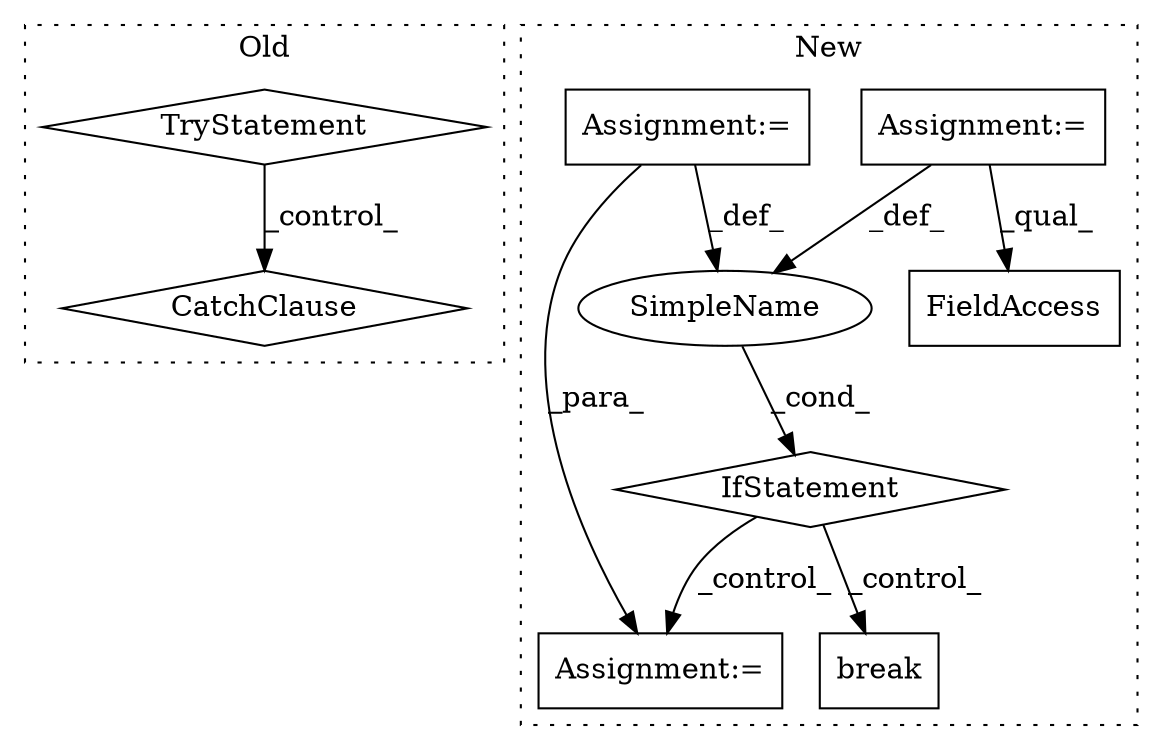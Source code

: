 digraph G {
subgraph cluster0 {
1 [label="TryStatement" a="54" s="221" l="4" shape="diamond"];
3 [label="CatchClause" a="12" s="370,410" l="11,2" shape="diamond"];
label = "Old";
style="dotted";
}
subgraph cluster1 {
2 [label="break" a="10" s="550" l="6" shape="box"];
4 [label="IfStatement" a="25" s="513,538" l="4,2" shape="diamond"];
5 [label="SimpleName" a="42" s="" l="" shape="ellipse"];
6 [label="Assignment:=" a="7" s="241" l="8" shape="box"];
7 [label="FieldAccess" a="22" s="526" l="12" shape="box"];
8 [label="Assignment:=" a="7" s="484" l="1" shape="box"];
9 [label="Assignment:=" a="7" s="639" l="2" shape="box"];
label = "New";
style="dotted";
}
1 -> 3 [label="_control_"];
4 -> 9 [label="_control_"];
4 -> 2 [label="_control_"];
5 -> 4 [label="_cond_"];
6 -> 7 [label="_qual_"];
6 -> 5 [label="_def_"];
8 -> 9 [label="_para_"];
8 -> 5 [label="_def_"];
}